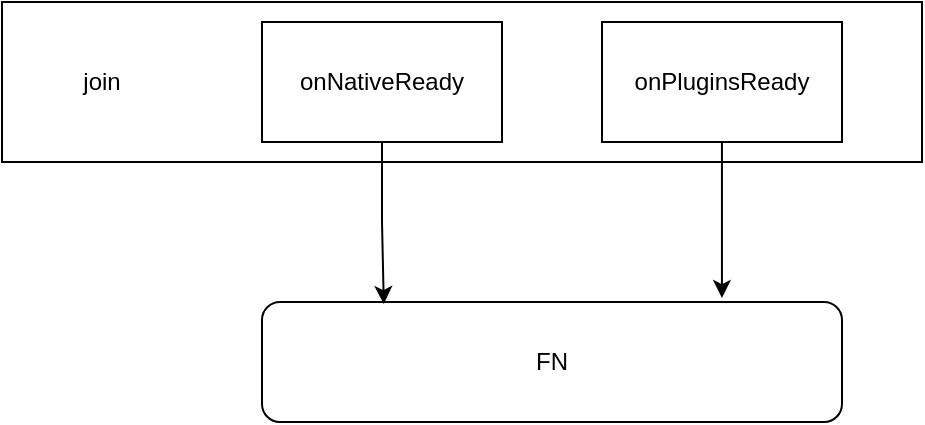 <mxfile version="16.1.0" type="github">
  <diagram id="kubIPsS-zQuDnJUvl1ML" name="Page-1">
    <mxGraphModel dx="2249" dy="762" grid="1" gridSize="10" guides="1" tooltips="1" connect="1" arrows="1" fold="1" page="1" pageScale="1" pageWidth="827" pageHeight="1169" math="0" shadow="0">
      <root>
        <mxCell id="0" />
        <mxCell id="1" parent="0" />
        <mxCell id="LUgBBV5X2RgzdChjrm3_-4" style="edgeStyle=orthogonalEdgeStyle;rounded=0;orthogonalLoop=1;jettySize=auto;html=1;entryX=0.21;entryY=0.017;entryDx=0;entryDy=0;entryPerimeter=0;" edge="1" parent="1" source="LUgBBV5X2RgzdChjrm3_-1" target="LUgBBV5X2RgzdChjrm3_-3">
          <mxGeometry relative="1" as="geometry" />
        </mxCell>
        <mxCell id="LUgBBV5X2RgzdChjrm3_-1" value="onNativeReady" style="rounded=0;whiteSpace=wrap;html=1;fillColor=none;" vertex="1" parent="1">
          <mxGeometry x="-70" y="170" width="120" height="60" as="geometry" />
        </mxCell>
        <mxCell id="LUgBBV5X2RgzdChjrm3_-5" style="edgeStyle=orthogonalEdgeStyle;rounded=0;orthogonalLoop=1;jettySize=auto;html=1;entryX=0.793;entryY=-0.033;entryDx=0;entryDy=0;entryPerimeter=0;" edge="1" parent="1" source="LUgBBV5X2RgzdChjrm3_-2" target="LUgBBV5X2RgzdChjrm3_-3">
          <mxGeometry relative="1" as="geometry">
            <mxPoint x="160" y="300" as="targetPoint" />
          </mxGeometry>
        </mxCell>
        <mxCell id="LUgBBV5X2RgzdChjrm3_-2" value="onPluginsReady" style="rounded=0;whiteSpace=wrap;html=1;fillColor=none;" vertex="1" parent="1">
          <mxGeometry x="100" y="170" width="120" height="60" as="geometry" />
        </mxCell>
        <mxCell id="LUgBBV5X2RgzdChjrm3_-3" value="FN" style="rounded=1;whiteSpace=wrap;html=1;fillColor=none;" vertex="1" parent="1">
          <mxGeometry x="-70" y="310" width="290" height="60" as="geometry" />
        </mxCell>
        <mxCell id="LUgBBV5X2RgzdChjrm3_-6" value="" style="rounded=0;whiteSpace=wrap;html=1;fillColor=none;" vertex="1" parent="1">
          <mxGeometry x="-200" y="160" width="460" height="80" as="geometry" />
        </mxCell>
        <mxCell id="LUgBBV5X2RgzdChjrm3_-7" value="join" style="text;html=1;strokeColor=none;fillColor=none;align=center;verticalAlign=middle;whiteSpace=wrap;rounded=0;" vertex="1" parent="1">
          <mxGeometry x="-180" y="185" width="60" height="30" as="geometry" />
        </mxCell>
      </root>
    </mxGraphModel>
  </diagram>
</mxfile>
